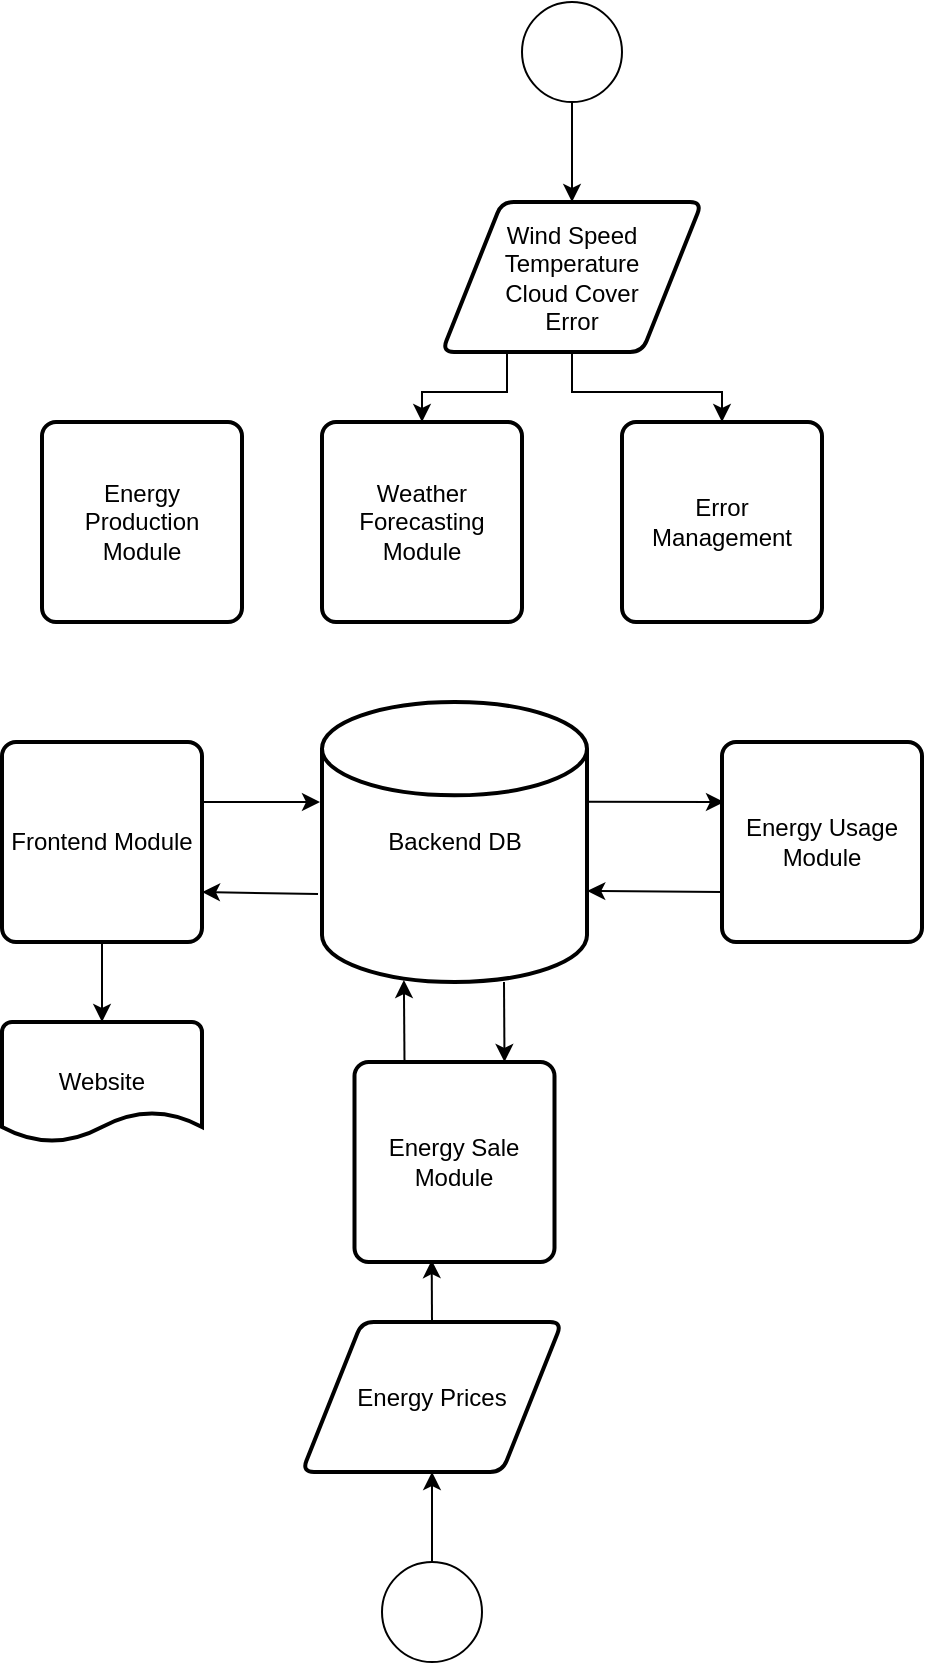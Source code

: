 <mxfile version="14.4.2" type="github">
  <diagram id="C5RBs43oDa-KdzZeNtuy" name="Page-1">
    <mxGraphModel dx="194" dy="218" grid="1" gridSize="10" guides="1" tooltips="1" connect="1" arrows="1" fold="1" page="1" pageScale="1" pageWidth="827" pageHeight="1169" math="0" shadow="0">
      <root>
        <mxCell id="WIyWlLk6GJQsqaUBKTNV-0" />
        <mxCell id="WIyWlLk6GJQsqaUBKTNV-1" parent="WIyWlLk6GJQsqaUBKTNV-0" />
        <mxCell id="kpdjPYLvynA6Ji1GiDuN-0" value="Backend DB" style="strokeWidth=2;html=1;shape=mxgraph.flowchart.database;whiteSpace=wrap;" vertex="1" parent="WIyWlLk6GJQsqaUBKTNV-1">
          <mxGeometry x="340" y="470" width="132.5" height="140" as="geometry" />
        </mxCell>
        <mxCell id="kpdjPYLvynA6Ji1GiDuN-43" style="edgeStyle=orthogonalEdgeStyle;rounded=0;orthogonalLoop=1;jettySize=auto;html=1;exitX=0.25;exitY=1;exitDx=0;exitDy=0;entryX=0.5;entryY=0;entryDx=0;entryDy=0;" edge="1" parent="WIyWlLk6GJQsqaUBKTNV-1" source="kpdjPYLvynA6Ji1GiDuN-1" target="kpdjPYLvynA6Ji1GiDuN-17">
          <mxGeometry relative="1" as="geometry" />
        </mxCell>
        <mxCell id="kpdjPYLvynA6Ji1GiDuN-44" style="edgeStyle=orthogonalEdgeStyle;rounded=0;orthogonalLoop=1;jettySize=auto;html=1;exitX=0.5;exitY=1;exitDx=0;exitDy=0;entryX=0.5;entryY=0;entryDx=0;entryDy=0;" edge="1" parent="WIyWlLk6GJQsqaUBKTNV-1" source="kpdjPYLvynA6Ji1GiDuN-1" target="kpdjPYLvynA6Ji1GiDuN-18">
          <mxGeometry relative="1" as="geometry" />
        </mxCell>
        <mxCell id="kpdjPYLvynA6Ji1GiDuN-1" value="Wind Speed&lt;br&gt;Temperature&lt;br&gt;Cloud Cover&lt;br&gt;Error" style="shape=parallelogram;html=1;strokeWidth=2;perimeter=parallelogramPerimeter;whiteSpace=wrap;rounded=1;arcSize=12;size=0.23;" vertex="1" parent="WIyWlLk6GJQsqaUBKTNV-1">
          <mxGeometry x="400" y="220" width="130" height="75" as="geometry" />
        </mxCell>
        <mxCell id="kpdjPYLvynA6Ji1GiDuN-45" style="edgeStyle=orthogonalEdgeStyle;rounded=0;orthogonalLoop=1;jettySize=auto;html=1;exitX=0.5;exitY=1;exitDx=0;exitDy=0;" edge="1" parent="WIyWlLk6GJQsqaUBKTNV-1" source="kpdjPYLvynA6Ji1GiDuN-2" target="kpdjPYLvynA6Ji1GiDuN-1">
          <mxGeometry relative="1" as="geometry" />
        </mxCell>
        <mxCell id="kpdjPYLvynA6Ji1GiDuN-2" value="" style="ellipse;whiteSpace=wrap;html=1;aspect=fixed;" vertex="1" parent="WIyWlLk6GJQsqaUBKTNV-1">
          <mxGeometry x="440" y="120" width="50" height="50" as="geometry" />
        </mxCell>
        <mxCell id="kpdjPYLvynA6Ji1GiDuN-37" style="edgeStyle=orthogonalEdgeStyle;rounded=0;orthogonalLoop=1;jettySize=auto;html=1;entryX=0.5;entryY=1;entryDx=0;entryDy=0;" edge="1" parent="WIyWlLk6GJQsqaUBKTNV-1" source="kpdjPYLvynA6Ji1GiDuN-4" target="kpdjPYLvynA6Ji1GiDuN-32">
          <mxGeometry relative="1" as="geometry" />
        </mxCell>
        <mxCell id="kpdjPYLvynA6Ji1GiDuN-4" value="" style="ellipse;whiteSpace=wrap;html=1;aspect=fixed;" vertex="1" parent="WIyWlLk6GJQsqaUBKTNV-1">
          <mxGeometry x="370" y="900" width="50" height="50" as="geometry" />
        </mxCell>
        <mxCell id="kpdjPYLvynA6Ji1GiDuN-13" value="Energy Usage Module" style="rounded=1;whiteSpace=wrap;html=1;absoluteArcSize=1;arcSize=14;strokeWidth=2;" vertex="1" parent="WIyWlLk6GJQsqaUBKTNV-1">
          <mxGeometry x="540" y="490" width="100" height="100" as="geometry" />
        </mxCell>
        <mxCell id="kpdjPYLvynA6Ji1GiDuN-54" style="edgeStyle=orthogonalEdgeStyle;rounded=0;orthogonalLoop=1;jettySize=auto;html=1;exitX=0.5;exitY=1;exitDx=0;exitDy=0;entryX=0.5;entryY=0;entryDx=0;entryDy=0;entryPerimeter=0;" edge="1" parent="WIyWlLk6GJQsqaUBKTNV-1" source="kpdjPYLvynA6Ji1GiDuN-14" target="kpdjPYLvynA6Ji1GiDuN-19">
          <mxGeometry relative="1" as="geometry" />
        </mxCell>
        <mxCell id="kpdjPYLvynA6Ji1GiDuN-14" value="Frontend Module" style="rounded=1;whiteSpace=wrap;html=1;absoluteArcSize=1;arcSize=14;strokeWidth=2;" vertex="1" parent="WIyWlLk6GJQsqaUBKTNV-1">
          <mxGeometry x="180" y="490" width="100" height="100" as="geometry" />
        </mxCell>
        <mxCell id="kpdjPYLvynA6Ji1GiDuN-16" value="Energy Production Module" style="rounded=1;whiteSpace=wrap;html=1;absoluteArcSize=1;arcSize=14;strokeWidth=2;" vertex="1" parent="WIyWlLk6GJQsqaUBKTNV-1">
          <mxGeometry x="200" y="330" width="100" height="100" as="geometry" />
        </mxCell>
        <mxCell id="kpdjPYLvynA6Ji1GiDuN-17" value="Weather Forecasting Module" style="rounded=1;whiteSpace=wrap;html=1;absoluteArcSize=1;arcSize=14;strokeWidth=2;" vertex="1" parent="WIyWlLk6GJQsqaUBKTNV-1">
          <mxGeometry x="340" y="330" width="100" height="100" as="geometry" />
        </mxCell>
        <mxCell id="kpdjPYLvynA6Ji1GiDuN-18" value="Error Management" style="rounded=1;whiteSpace=wrap;html=1;absoluteArcSize=1;arcSize=14;strokeWidth=2;" vertex="1" parent="WIyWlLk6GJQsqaUBKTNV-1">
          <mxGeometry x="490" y="330" width="100" height="100" as="geometry" />
        </mxCell>
        <mxCell id="kpdjPYLvynA6Ji1GiDuN-19" value="Website" style="strokeWidth=2;html=1;shape=mxgraph.flowchart.document2;whiteSpace=wrap;size=0.25;" vertex="1" parent="WIyWlLk6GJQsqaUBKTNV-1">
          <mxGeometry x="180" y="630" width="100" height="60" as="geometry" />
        </mxCell>
        <mxCell id="kpdjPYLvynA6Ji1GiDuN-58" style="edgeStyle=orthogonalEdgeStyle;rounded=0;orthogonalLoop=1;jettySize=auto;html=1;exitX=0.5;exitY=0;exitDx=0;exitDy=0;entryX=0.386;entryY=0.991;entryDx=0;entryDy=0;entryPerimeter=0;" edge="1" parent="WIyWlLk6GJQsqaUBKTNV-1" source="kpdjPYLvynA6Ji1GiDuN-32" target="kpdjPYLvynA6Ji1GiDuN-35">
          <mxGeometry relative="1" as="geometry" />
        </mxCell>
        <mxCell id="kpdjPYLvynA6Ji1GiDuN-32" value="Energy Prices" style="shape=parallelogram;html=1;strokeWidth=2;perimeter=parallelogramPerimeter;whiteSpace=wrap;rounded=1;arcSize=12;size=0.23;" vertex="1" parent="WIyWlLk6GJQsqaUBKTNV-1">
          <mxGeometry x="330" y="780" width="130" height="75" as="geometry" />
        </mxCell>
        <mxCell id="kpdjPYLvynA6Ji1GiDuN-35" value="Energy Sale Module" style="rounded=1;whiteSpace=wrap;html=1;absoluteArcSize=1;arcSize=14;strokeWidth=2;" vertex="1" parent="WIyWlLk6GJQsqaUBKTNV-1">
          <mxGeometry x="356.25" y="650" width="100" height="100" as="geometry" />
        </mxCell>
        <mxCell id="kpdjPYLvynA6Ji1GiDuN-50" value="" style="endArrow=classic;html=1;exitX=-0.015;exitY=0.686;exitDx=0;exitDy=0;exitPerimeter=0;entryX=1;entryY=0.75;entryDx=0;entryDy=0;" edge="1" parent="WIyWlLk6GJQsqaUBKTNV-1" source="kpdjPYLvynA6Ji1GiDuN-0" target="kpdjPYLvynA6Ji1GiDuN-14">
          <mxGeometry width="50" height="50" relative="1" as="geometry">
            <mxPoint x="480" y="690" as="sourcePoint" />
            <mxPoint x="530" y="640" as="targetPoint" />
          </mxGeometry>
        </mxCell>
        <mxCell id="kpdjPYLvynA6Ji1GiDuN-51" value="" style="endArrow=classic;html=1;" edge="1" parent="WIyWlLk6GJQsqaUBKTNV-1">
          <mxGeometry width="50" height="50" relative="1" as="geometry">
            <mxPoint x="280" y="520" as="sourcePoint" />
            <mxPoint x="339" y="520" as="targetPoint" />
          </mxGeometry>
        </mxCell>
        <mxCell id="kpdjPYLvynA6Ji1GiDuN-55" value="" style="endArrow=classic;html=1;exitX=0.25;exitY=0;exitDx=0;exitDy=0;entryX=0.309;entryY=0.993;entryDx=0;entryDy=0;entryPerimeter=0;" edge="1" parent="WIyWlLk6GJQsqaUBKTNV-1" source="kpdjPYLvynA6Ji1GiDuN-35" target="kpdjPYLvynA6Ji1GiDuN-0">
          <mxGeometry width="50" height="50" relative="1" as="geometry">
            <mxPoint x="480" y="690" as="sourcePoint" />
            <mxPoint x="530" y="640" as="targetPoint" />
          </mxGeometry>
        </mxCell>
        <mxCell id="kpdjPYLvynA6Ji1GiDuN-56" value="" style="endArrow=classic;html=1;entryX=0.75;entryY=0;entryDx=0;entryDy=0;" edge="1" parent="WIyWlLk6GJQsqaUBKTNV-1" target="kpdjPYLvynA6Ji1GiDuN-35">
          <mxGeometry width="50" height="50" relative="1" as="geometry">
            <mxPoint x="431" y="610" as="sourcePoint" />
            <mxPoint x="390.943" y="619.02" as="targetPoint" />
          </mxGeometry>
        </mxCell>
        <mxCell id="kpdjPYLvynA6Ji1GiDuN-61" value="" style="endArrow=classic;html=1;exitX=0;exitY=0.75;exitDx=0;exitDy=0;entryX=1.001;entryY=0.675;entryDx=0;entryDy=0;entryPerimeter=0;" edge="1" parent="WIyWlLk6GJQsqaUBKTNV-1" source="kpdjPYLvynA6Ji1GiDuN-13" target="kpdjPYLvynA6Ji1GiDuN-0">
          <mxGeometry width="50" height="50" relative="1" as="geometry">
            <mxPoint x="391.25" y="660" as="sourcePoint" />
            <mxPoint x="474" y="563" as="targetPoint" />
          </mxGeometry>
        </mxCell>
        <mxCell id="kpdjPYLvynA6Ji1GiDuN-62" value="" style="endArrow=classic;html=1;exitX=0.999;exitY=0.356;exitDx=0;exitDy=0;exitPerimeter=0;" edge="1" parent="WIyWlLk6GJQsqaUBKTNV-1" source="kpdjPYLvynA6Ji1GiDuN-0">
          <mxGeometry width="50" height="50" relative="1" as="geometry">
            <mxPoint x="550" y="575" as="sourcePoint" />
            <mxPoint x="541" y="520" as="targetPoint" />
            <Array as="points">
              <mxPoint x="541" y="520" />
            </Array>
          </mxGeometry>
        </mxCell>
      </root>
    </mxGraphModel>
  </diagram>
</mxfile>
